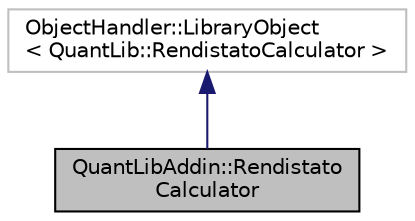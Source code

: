 digraph "QuantLibAddin::RendistatoCalculator"
{
  edge [fontname="Helvetica",fontsize="10",labelfontname="Helvetica",labelfontsize="10"];
  node [fontname="Helvetica",fontsize="10",shape=record];
  Node2 [label="QuantLibAddin::Rendistato\lCalculator",height=0.2,width=0.4,color="black", fillcolor="grey75", style="filled", fontcolor="black"];
  Node3 -> Node2 [dir="back",color="midnightblue",fontsize="10",style="solid",fontname="Helvetica"];
  Node3 [label="ObjectHandler::LibraryObject\l\< QuantLib::RendistatoCalculator \>",height=0.2,width=0.4,color="grey75", fillcolor="white", style="filled"];
}
